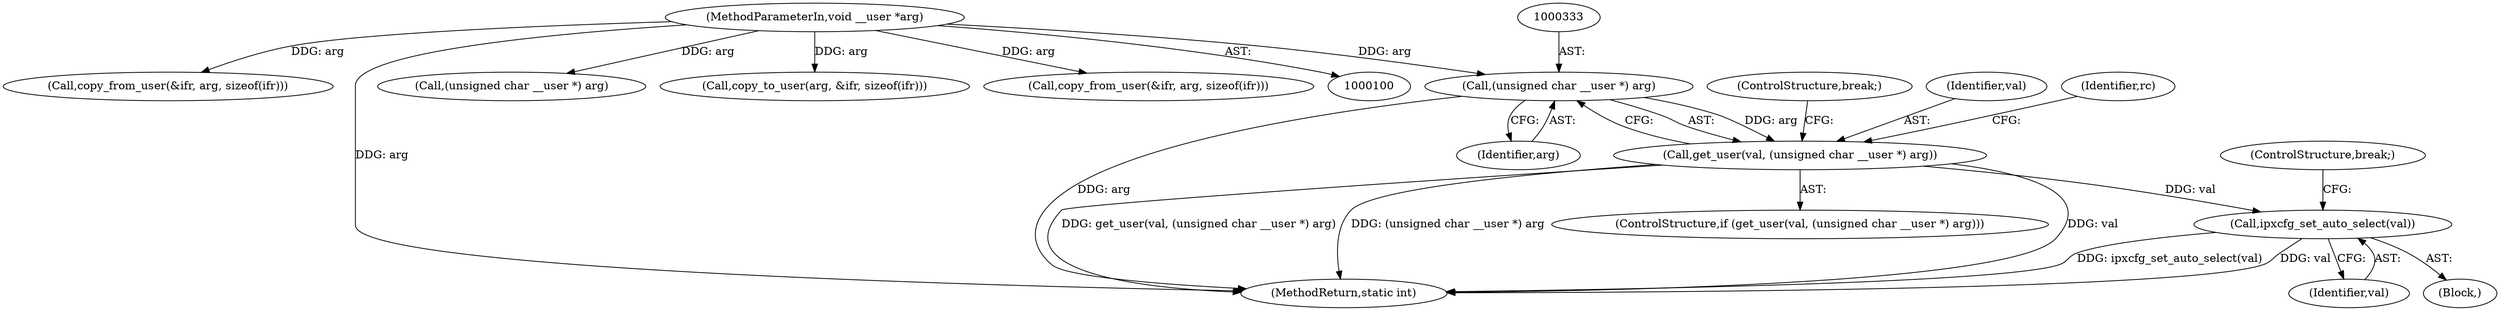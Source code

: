 digraph "0_linux_ee0d8d8482345ff97a75a7d747efc309f13b0d80@pointer" {
"1000332" [label="(Call,(unsigned char __user *) arg)"];
"1000102" [label="(MethodParameterIn,void __user *arg)"];
"1000330" [label="(Call,get_user(val, (unsigned char __user *) arg))"];
"1000339" [label="(Call,ipxcfg_set_auto_select(val))"];
"1000337" [label="(Identifier,rc)"];
"1000332" [label="(Call,(unsigned char __user *) arg)"];
"1000334" [label="(Identifier,arg)"];
"1000217" [label="(Call,copy_from_user(&ifr, arg, sizeof(ifr)))"];
"1000329" [label="(ControlStructure,if (get_user(val, (unsigned char __user *) arg)))"];
"1000344" [label="(MethodReturn,static int)"];
"1000313" [label="(Call,(unsigned char __user *) arg)"];
"1000339" [label="(Call,ipxcfg_set_auto_select(val))"];
"1000340" [label="(Identifier,val)"];
"1000113" [label="(Block,)"];
"1000292" [label="(Call,copy_to_user(arg, &ifr, sizeof(ifr)))"];
"1000335" [label="(ControlStructure,break;)"];
"1000330" [label="(Call,get_user(val, (unsigned char __user *) arg))"];
"1000102" [label="(MethodParameterIn,void __user *arg)"];
"1000341" [label="(ControlStructure,break;)"];
"1000123" [label="(Call,copy_from_user(&ifr, arg, sizeof(ifr)))"];
"1000331" [label="(Identifier,val)"];
"1000332" -> "1000330"  [label="AST: "];
"1000332" -> "1000334"  [label="CFG: "];
"1000333" -> "1000332"  [label="AST: "];
"1000334" -> "1000332"  [label="AST: "];
"1000330" -> "1000332"  [label="CFG: "];
"1000332" -> "1000344"  [label="DDG: arg"];
"1000332" -> "1000330"  [label="DDG: arg"];
"1000102" -> "1000332"  [label="DDG: arg"];
"1000102" -> "1000100"  [label="AST: "];
"1000102" -> "1000344"  [label="DDG: arg"];
"1000102" -> "1000123"  [label="DDG: arg"];
"1000102" -> "1000217"  [label="DDG: arg"];
"1000102" -> "1000292"  [label="DDG: arg"];
"1000102" -> "1000313"  [label="DDG: arg"];
"1000330" -> "1000329"  [label="AST: "];
"1000331" -> "1000330"  [label="AST: "];
"1000335" -> "1000330"  [label="CFG: "];
"1000337" -> "1000330"  [label="CFG: "];
"1000330" -> "1000344"  [label="DDG: val"];
"1000330" -> "1000344"  [label="DDG: (unsigned char __user *) arg"];
"1000330" -> "1000344"  [label="DDG: get_user(val, (unsigned char __user *) arg)"];
"1000330" -> "1000339"  [label="DDG: val"];
"1000339" -> "1000113"  [label="AST: "];
"1000339" -> "1000340"  [label="CFG: "];
"1000340" -> "1000339"  [label="AST: "];
"1000341" -> "1000339"  [label="CFG: "];
"1000339" -> "1000344"  [label="DDG: ipxcfg_set_auto_select(val)"];
"1000339" -> "1000344"  [label="DDG: val"];
}
